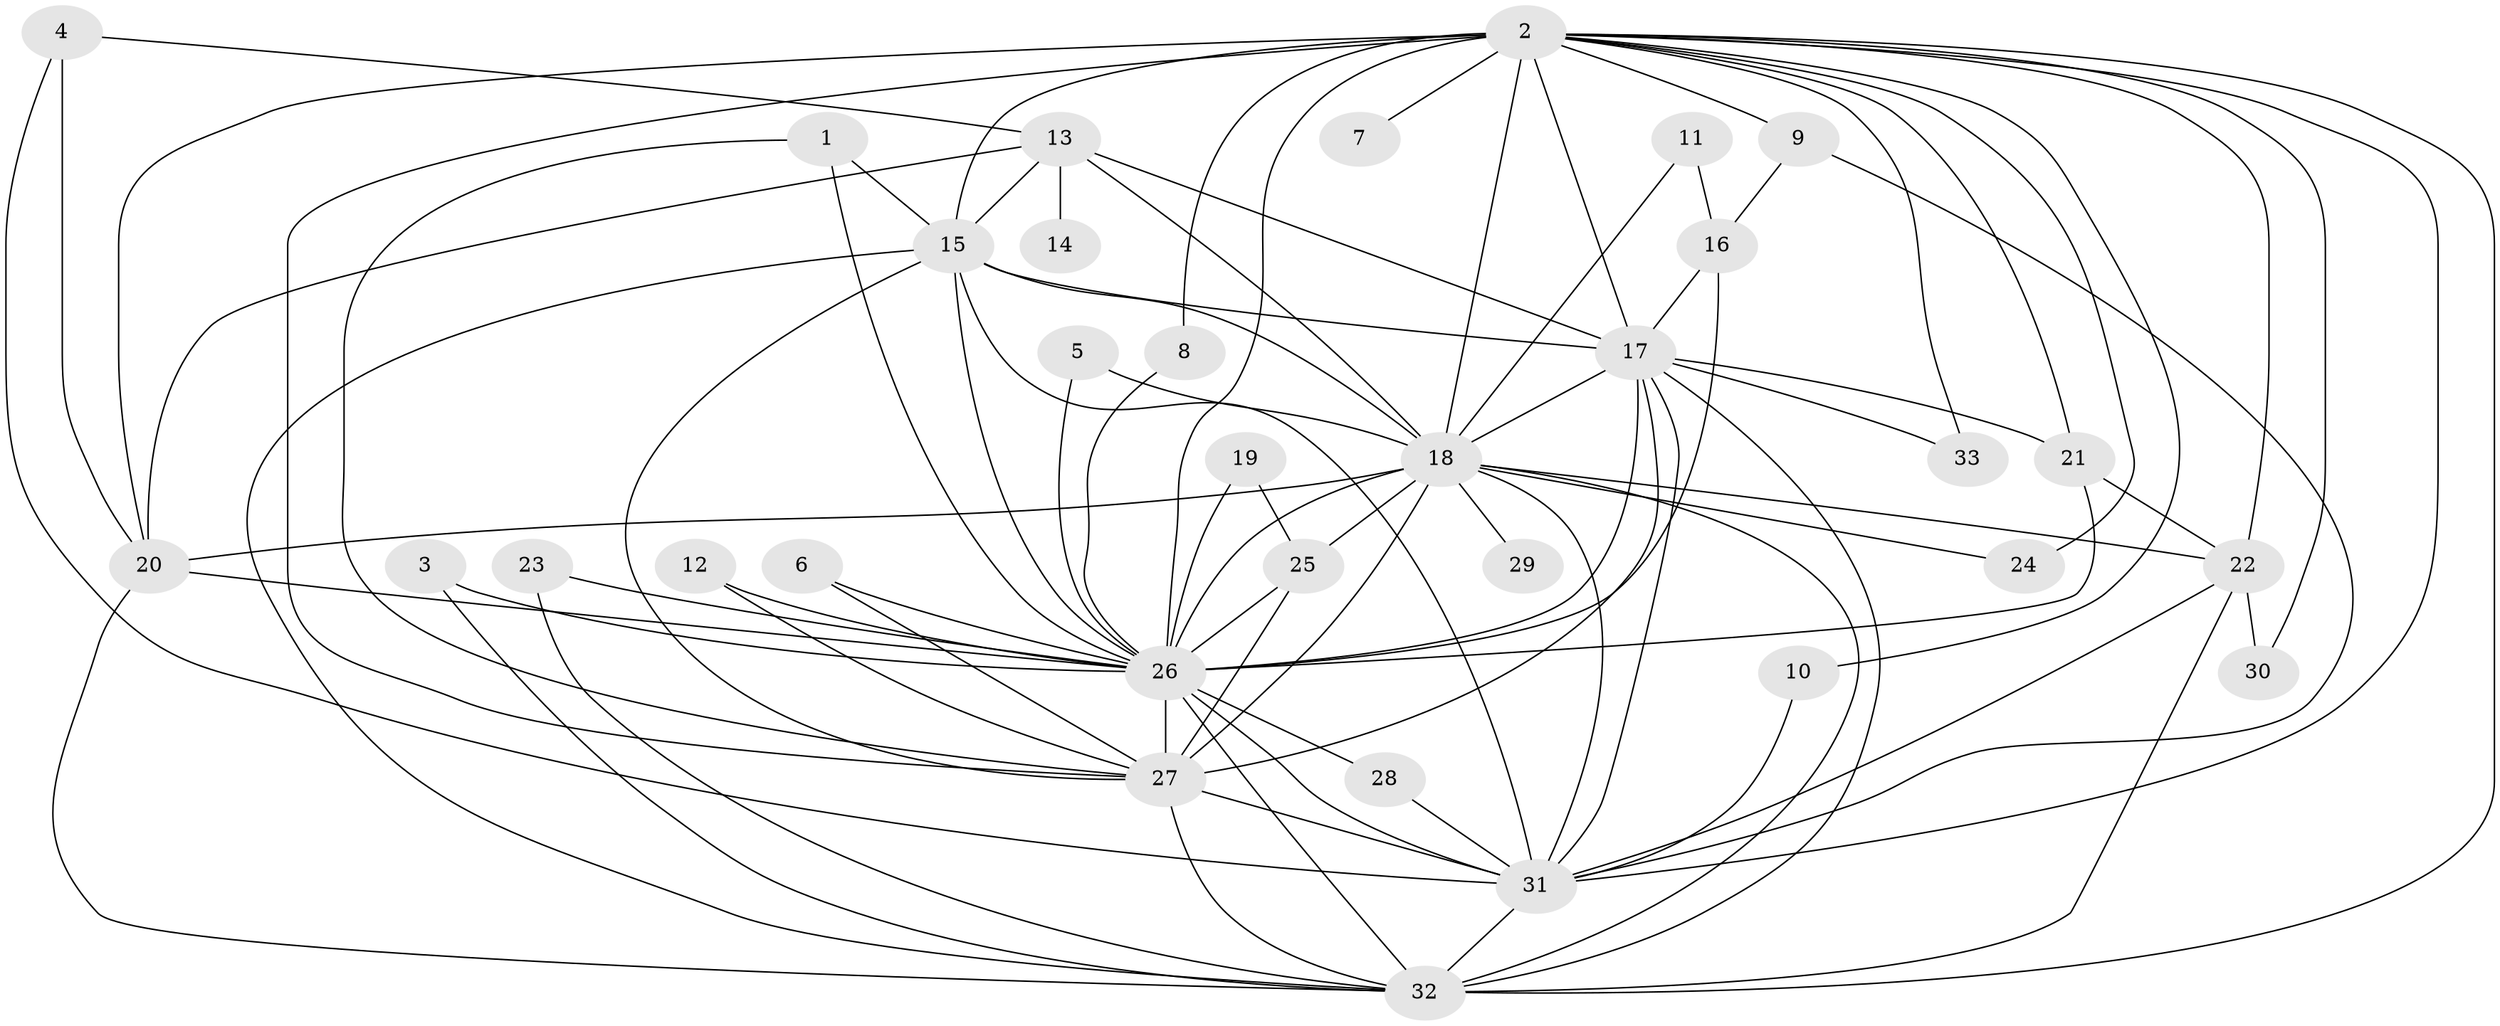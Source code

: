 // original degree distribution, {21: 0.015384615384615385, 12: 0.015384615384615385, 16: 0.046153846153846156, 15: 0.015384615384615385, 19: 0.015384615384615385, 20: 0.03076923076923077, 11: 0.015384615384615385, 3: 0.16923076923076924, 5: 0.046153846153846156, 4: 0.07692307692307693, 2: 0.5384615384615384, 6: 0.015384615384615385}
// Generated by graph-tools (version 1.1) at 2025/25/03/09/25 03:25:41]
// undirected, 33 vertices, 87 edges
graph export_dot {
graph [start="1"]
  node [color=gray90,style=filled];
  1;
  2;
  3;
  4;
  5;
  6;
  7;
  8;
  9;
  10;
  11;
  12;
  13;
  14;
  15;
  16;
  17;
  18;
  19;
  20;
  21;
  22;
  23;
  24;
  25;
  26;
  27;
  28;
  29;
  30;
  31;
  32;
  33;
  1 -- 15 [weight=1.0];
  1 -- 26 [weight=1.0];
  1 -- 27 [weight=1.0];
  2 -- 7 [weight=2.0];
  2 -- 8 [weight=1.0];
  2 -- 9 [weight=1.0];
  2 -- 10 [weight=1.0];
  2 -- 15 [weight=2.0];
  2 -- 17 [weight=3.0];
  2 -- 18 [weight=2.0];
  2 -- 20 [weight=1.0];
  2 -- 21 [weight=1.0];
  2 -- 22 [weight=1.0];
  2 -- 24 [weight=1.0];
  2 -- 26 [weight=4.0];
  2 -- 27 [weight=2.0];
  2 -- 30 [weight=1.0];
  2 -- 31 [weight=2.0];
  2 -- 32 [weight=2.0];
  2 -- 33 [weight=1.0];
  3 -- 26 [weight=1.0];
  3 -- 32 [weight=1.0];
  4 -- 13 [weight=1.0];
  4 -- 20 [weight=1.0];
  4 -- 31 [weight=1.0];
  5 -- 18 [weight=1.0];
  5 -- 26 [weight=1.0];
  6 -- 26 [weight=1.0];
  6 -- 27 [weight=1.0];
  8 -- 26 [weight=1.0];
  9 -- 16 [weight=1.0];
  9 -- 31 [weight=1.0];
  10 -- 31 [weight=1.0];
  11 -- 16 [weight=1.0];
  11 -- 18 [weight=1.0];
  12 -- 26 [weight=1.0];
  12 -- 27 [weight=1.0];
  13 -- 14 [weight=2.0];
  13 -- 15 [weight=1.0];
  13 -- 17 [weight=1.0];
  13 -- 18 [weight=1.0];
  13 -- 20 [weight=1.0];
  15 -- 17 [weight=1.0];
  15 -- 18 [weight=1.0];
  15 -- 26 [weight=2.0];
  15 -- 27 [weight=1.0];
  15 -- 31 [weight=1.0];
  15 -- 32 [weight=1.0];
  16 -- 17 [weight=1.0];
  16 -- 26 [weight=2.0];
  17 -- 18 [weight=1.0];
  17 -- 21 [weight=1.0];
  17 -- 26 [weight=2.0];
  17 -- 27 [weight=1.0];
  17 -- 31 [weight=1.0];
  17 -- 32 [weight=2.0];
  17 -- 33 [weight=1.0];
  18 -- 20 [weight=2.0];
  18 -- 22 [weight=1.0];
  18 -- 24 [weight=1.0];
  18 -- 25 [weight=1.0];
  18 -- 26 [weight=2.0];
  18 -- 27 [weight=3.0];
  18 -- 29 [weight=1.0];
  18 -- 31 [weight=1.0];
  18 -- 32 [weight=2.0];
  19 -- 25 [weight=1.0];
  19 -- 26 [weight=1.0];
  20 -- 26 [weight=1.0];
  20 -- 32 [weight=1.0];
  21 -- 22 [weight=1.0];
  21 -- 26 [weight=2.0];
  22 -- 30 [weight=1.0];
  22 -- 31 [weight=1.0];
  22 -- 32 [weight=1.0];
  23 -- 26 [weight=1.0];
  23 -- 32 [weight=1.0];
  25 -- 26 [weight=2.0];
  25 -- 27 [weight=1.0];
  26 -- 27 [weight=3.0];
  26 -- 28 [weight=1.0];
  26 -- 31 [weight=2.0];
  26 -- 32 [weight=3.0];
  27 -- 31 [weight=1.0];
  27 -- 32 [weight=1.0];
  28 -- 31 [weight=1.0];
  31 -- 32 [weight=1.0];
}

